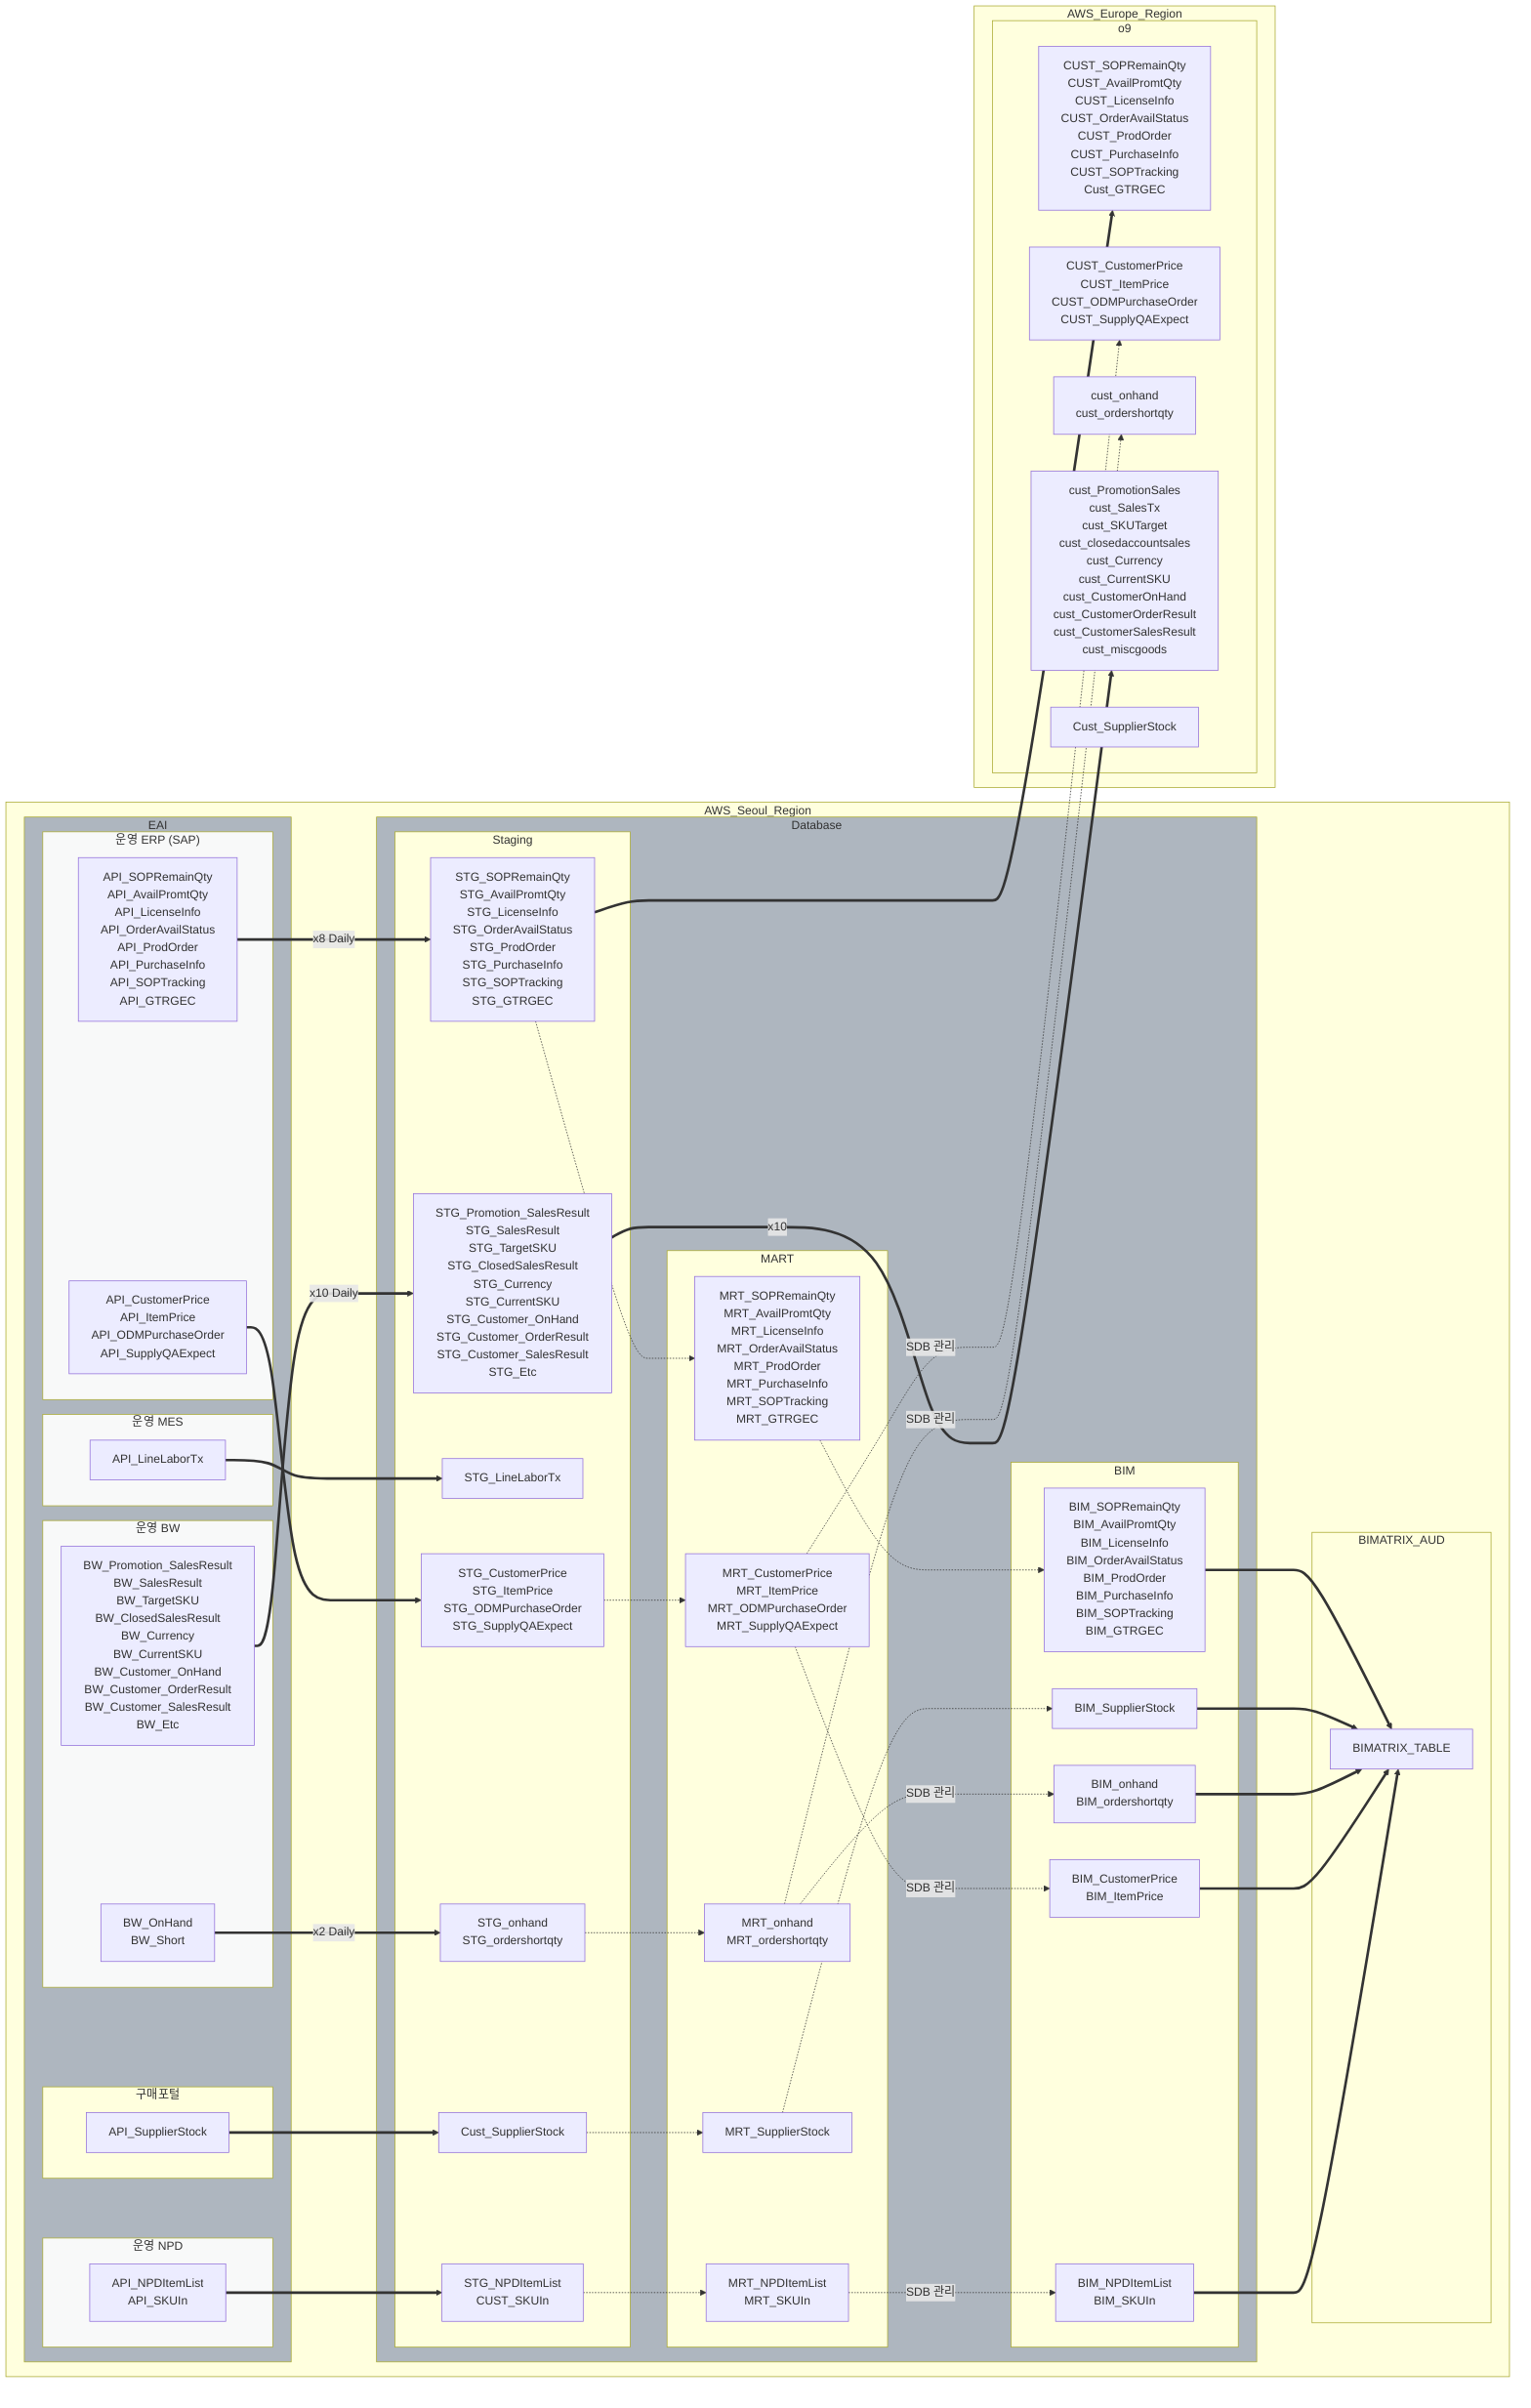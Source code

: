 graph LR
 
  %% 다이어그램
  subgraph subGraph6 ["AWS_Seoul_Region"]
    subgraph EAI ["EAI"]
      subgraph SAP ["운영 ERP (SAP)"]
        APICP37["API_SOPRemainQty<br>API_AvailPromtQty<br>API_LicenseInfo<br>API_OrderAvailStatus<br>API_ProdOrder<br>API_PurchaseInfo<br>API_SOPTracking<br>API_GTRGEC"]
        APICP35["API_CustomerPrice<br>API_ItemPrice<br>API_ODMPurchaseOrder<br>API_SupplyQAExpect"]
      end
      subgraph MES ["운영 MES"]
        MESSP12["API_LineLaborTx"]
      end
      subgraph NPD ["운영 NPD"]
        NPDCP25["API_NPDItemList<br>API_SKUIn"]
      end
      subgraph BW_ ["운영 BW"]
        BW_CP12["BW_OnHand<br>BW_Short"]
        BW_CP50["BW_Promotion_SalesResult<br>BW_SalesResult<br>BW_TargetSKU<br>BW_ClosedSalesResult<br>BW_Currency<br>BW_CurrentSKU<br>BW_Customer_OnHand<br>BW_Customer_OrderResult<br>BW_Customer_SalesResult<br>BW_Etc"]
      end
      subgraph PPT ["구매포털"]
        PPTCP36["API_SupplierStock"]
      end
    end
    subgraph Database ["Database"]
      subgraph Schema_Staging["Staging"]
        STGCP37["STG_SOPRemainQty<br>STG_AvailPromtQty<br>STG_LicenseInfo<br>STG_OrderAvailStatus<br>STG_ProdOrder<br>STG_PurchaseInfo<br>STG_SOPTracking<br>STG_GTRGEC"]
        STGCP35["STG_CustomerPrice<br>STG_ItemPrice<br>STG_ODMPurchaseOrder<br>STG_SupplyQAExpect"]
        STGSP12["STG_LineLaborTx"]
        STGCP25["STG_NPDItemList<br>CUST_SKUIn"]
        STGCP12["STG_onhand<br>STG_ordershortqty"]
        STGCP50["STG_Promotion_SalesResult<br>STG_SalesResult<br>STG_TargetSKU<br>STG_ClosedSalesResult<br>STG_Currency<br>STG_CurrentSKU<br>STG_Customer_OnHand<br>STG_Customer_OrderResult<br>STG_Customer_SalesResult<br>STG_Etc"]
        STGCP36["Cust_SupplierStock"]
      end
      subgraph Schema_MART ["MART"]
        MRTCP37["MRT_SOPRemainQty<br>MRT_AvailPromtQty<br>MRT_LicenseInfo<br>MRT_OrderAvailStatus<br>MRT_ProdOrder<br>MRT_PurchaseInfo<br>MRT_SOPTracking<br>MRT_GTRGEC"]
        MRTCP35["MRT_CustomerPrice<br>MRT_ItemPrice<br>MRT_ODMPurchaseOrder<br>MRT_SupplyQAExpect"]
        MRTCP12["MRT_onhand<br>MRT_ordershortqty"]
        MRTCP25["MRT_NPDItemList<br>MRT_SKUIn"]
        MRTCP36["MRT_SupplierStock"]
      end
      subgraph Schema_BIM ["BIM"]
        BIMCP37["BIM_SOPRemainQty<br>BIM_AvailPromtQty<br>BIM_LicenseInfo<br>BIM_OrderAvailStatus<br>BIM_ProdOrder<br>BIM_PurchaseInfo<br>BIM_SOPTracking<br>BIM_GTRGEC"]
        BIMCP36["BIM_SupplierStock"]
        BIMCP35["BIM_CustomerPrice<br>BIM_ItemPrice"]
        BIMCP12["BIM_onhand<br>BIM_ordershortqty"]
        BIMCP25["BIM_NPDItemList<br>BIM_SKUIn"]
      end
    end
    subgraph BIM_AUD ["BIMATRIX_AUD"]
      BIM00["BIMATRIX_TABLE"]
    end
  end

  subgraph subGraph8 ["AWS_Europe_Region"]
    subgraph o9 ["o9"]
      CSTCP37["CUST_SOPRemainQty<br>CUST_AvailPromtQty<br>CUST_LicenseInfo<br>CUST_OrderAvailStatus<br>CUST_ProdOrder<br>CUST_PurchaseInfo<br>CUST_SOPTracking<br>Cust_GTRGEC"]
      CSTCP35["CUST_CustomerPrice<br>CUST_ItemPrice<br>CUST_ODMPurchaseOrder<br>CUST_SupplyQAExpect"]
      CSTCP12["cust_onhand<br>cust_ordershortqty"]
      CSTCP50["cust_PromotionSales<br>cust_SalesTx<br>cust_SKUTarget<br>cust_closedaccountsales<br>cust_Currency<br>cust_CurrentSKU<br>cust_CustomerOnHand<br>cust_CustomerOrderResult<br>cust_CustomerSalesResult<br>cust_miscgoods"]
      CSTCP36["Cust_SupplierStock"]
    end
  end

  %% 스타일 0
  APICP37 ==>|"x8 Daily"| STGCP37
  APICP35 ==> STGCP35 
  MESSP12 ==> STGSP12
  NPDCP25 ==> STGCP25
  BIMCP37 ==> BIM00
  BIMCP36 ==> BIM00
  STGCP37 ==> CSTCP37
  PPTCP36 ==> STGCP36 -.-> MRTCP36 -.-> BIMCP36
  BW_CP12 ==> |"x2 Daily"| STGCP12
  BW_CP50 ==> |"x10 Daily"| STGCP50
  STGCP50 ==> |"x10"| CSTCP50


  %% 스타일 1
  MRTCP35 -. "SDB 관리" .-> CSTCP35
  MRTCP12 -. "SDB 관리" .-> CSTCP12
  
  %% 스타일 2
  STGCP37 -.-> MRTCP37 -.-> BIMCP37

  STGCP12 -.-> MRTCP12 -. "SDB 관리" .-> BIMCP12 ==> BIM00
  STGCP35 -.-> MRTCP35 -. "SDB 관리" .-> BIMCP35 ==> BIM00
  STGCP25 -.-> MRTCP25 -. "SDB 관리" .-> BIMCP25 ==> BIM00

 

  style SAP fill:#F8F9F9
  style BW_ fill:#F8F9F9
  style MES fill:#F8F9F9
  style NPD fill:#F8F9F9
  style EAI fill:#aeb6bf
  style Database fill:#aeb6bf
